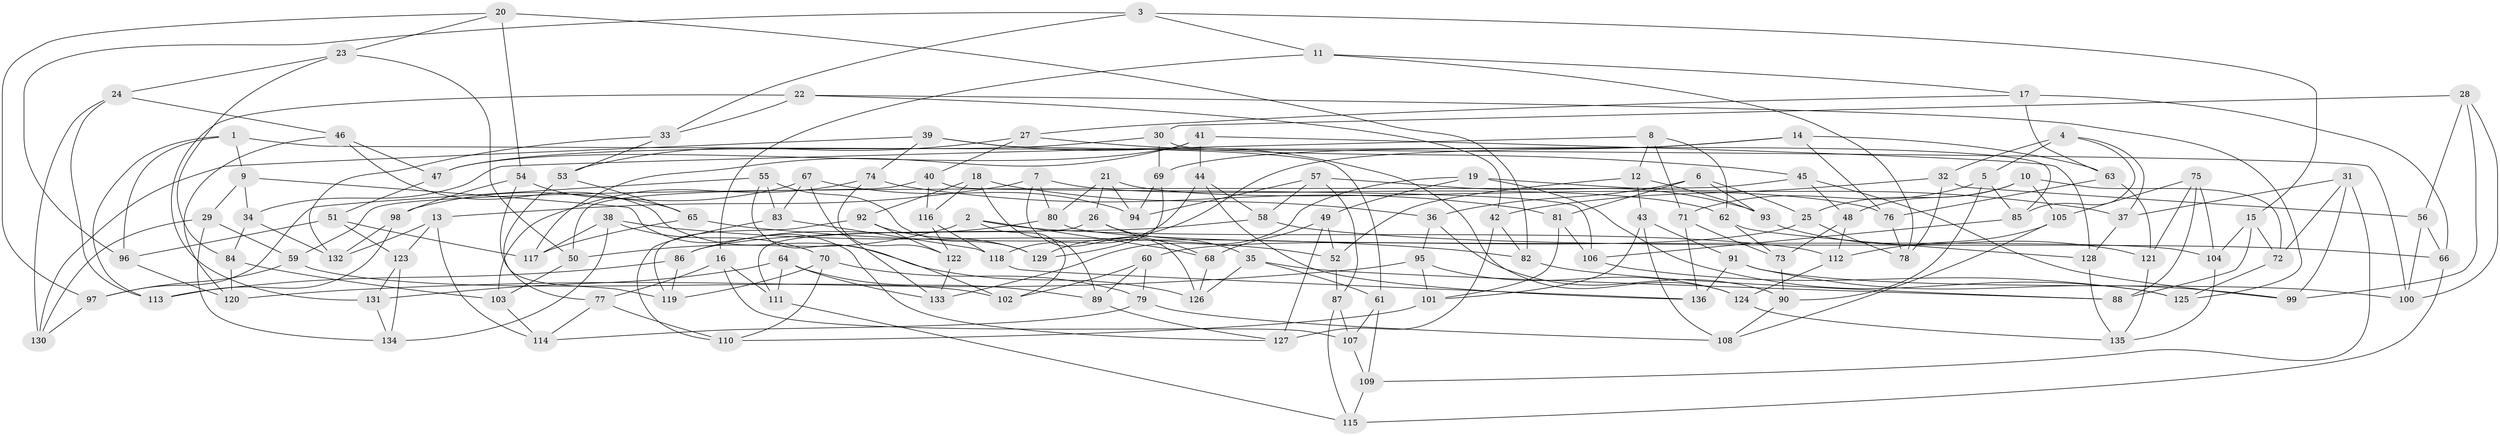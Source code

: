 // Generated by graph-tools (version 1.1) at 2025/50/03/09/25 03:50:49]
// undirected, 136 vertices, 272 edges
graph export_dot {
graph [start="1"]
  node [color=gray90,style=filled];
  1;
  2;
  3;
  4;
  5;
  6;
  7;
  8;
  9;
  10;
  11;
  12;
  13;
  14;
  15;
  16;
  17;
  18;
  19;
  20;
  21;
  22;
  23;
  24;
  25;
  26;
  27;
  28;
  29;
  30;
  31;
  32;
  33;
  34;
  35;
  36;
  37;
  38;
  39;
  40;
  41;
  42;
  43;
  44;
  45;
  46;
  47;
  48;
  49;
  50;
  51;
  52;
  53;
  54;
  55;
  56;
  57;
  58;
  59;
  60;
  61;
  62;
  63;
  64;
  65;
  66;
  67;
  68;
  69;
  70;
  71;
  72;
  73;
  74;
  75;
  76;
  77;
  78;
  79;
  80;
  81;
  82;
  83;
  84;
  85;
  86;
  87;
  88;
  89;
  90;
  91;
  92;
  93;
  94;
  95;
  96;
  97;
  98;
  99;
  100;
  101;
  102;
  103;
  104;
  105;
  106;
  107;
  108;
  109;
  110;
  111;
  112;
  113;
  114;
  115;
  116;
  117;
  118;
  119;
  120;
  121;
  122;
  123;
  124;
  125;
  126;
  127;
  128;
  129;
  130;
  131;
  132;
  133;
  134;
  135;
  136;
  1 -- 9;
  1 -- 96;
  1 -- 113;
  1 -- 100;
  2 -- 50;
  2 -- 68;
  2 -- 102;
  2 -- 112;
  3 -- 33;
  3 -- 11;
  3 -- 96;
  3 -- 15;
  4 -- 32;
  4 -- 85;
  4 -- 5;
  4 -- 37;
  5 -- 85;
  5 -- 71;
  5 -- 90;
  6 -- 93;
  6 -- 25;
  6 -- 36;
  6 -- 81;
  7 -- 13;
  7 -- 80;
  7 -- 126;
  7 -- 62;
  8 -- 34;
  8 -- 12;
  8 -- 62;
  8 -- 71;
  9 -- 34;
  9 -- 29;
  9 -- 127;
  10 -- 72;
  10 -- 25;
  10 -- 105;
  10 -- 48;
  11 -- 16;
  11 -- 17;
  11 -- 78;
  12 -- 52;
  12 -- 93;
  12 -- 43;
  13 -- 123;
  13 -- 114;
  13 -- 132;
  14 -- 129;
  14 -- 63;
  14 -- 76;
  14 -- 69;
  15 -- 88;
  15 -- 104;
  15 -- 72;
  16 -- 77;
  16 -- 111;
  16 -- 107;
  17 -- 27;
  17 -- 63;
  17 -- 66;
  18 -- 36;
  18 -- 92;
  18 -- 116;
  18 -- 89;
  19 -- 49;
  19 -- 125;
  19 -- 37;
  19 -- 133;
  20 -- 23;
  20 -- 97;
  20 -- 82;
  20 -- 54;
  21 -- 80;
  21 -- 76;
  21 -- 26;
  21 -- 94;
  22 -- 131;
  22 -- 42;
  22 -- 125;
  22 -- 33;
  23 -- 50;
  23 -- 24;
  23 -- 84;
  24 -- 46;
  24 -- 130;
  24 -- 113;
  25 -- 60;
  25 -- 78;
  26 -- 111;
  26 -- 68;
  26 -- 35;
  27 -- 53;
  27 -- 45;
  27 -- 40;
  28 -- 56;
  28 -- 99;
  28 -- 100;
  28 -- 30;
  29 -- 59;
  29 -- 134;
  29 -- 130;
  30 -- 85;
  30 -- 47;
  30 -- 69;
  31 -- 109;
  31 -- 99;
  31 -- 37;
  31 -- 72;
  32 -- 56;
  32 -- 78;
  32 -- 42;
  33 -- 132;
  33 -- 53;
  34 -- 84;
  34 -- 132;
  35 -- 61;
  35 -- 126;
  35 -- 88;
  36 -- 90;
  36 -- 95;
  37 -- 128;
  38 -- 52;
  38 -- 117;
  38 -- 70;
  38 -- 134;
  39 -- 124;
  39 -- 74;
  39 -- 61;
  39 -- 130;
  40 -- 106;
  40 -- 50;
  40 -- 116;
  41 -- 47;
  41 -- 44;
  41 -- 128;
  41 -- 117;
  42 -- 82;
  42 -- 127;
  43 -- 108;
  43 -- 91;
  43 -- 101;
  44 -- 118;
  44 -- 58;
  44 -- 136;
  45 -- 48;
  45 -- 59;
  45 -- 99;
  46 -- 126;
  46 -- 47;
  46 -- 120;
  47 -- 51;
  48 -- 112;
  48 -- 73;
  49 -- 68;
  49 -- 127;
  49 -- 52;
  50 -- 103;
  51 -- 117;
  51 -- 96;
  51 -- 123;
  52 -- 87;
  53 -- 65;
  53 -- 77;
  54 -- 65;
  54 -- 98;
  54 -- 119;
  55 -- 83;
  55 -- 97;
  55 -- 102;
  55 -- 129;
  56 -- 100;
  56 -- 66;
  57 -- 94;
  57 -- 87;
  57 -- 58;
  57 -- 93;
  58 -- 66;
  58 -- 86;
  59 -- 97;
  59 -- 102;
  60 -- 102;
  60 -- 79;
  60 -- 89;
  61 -- 107;
  61 -- 109;
  62 -- 128;
  62 -- 73;
  63 -- 121;
  63 -- 76;
  64 -- 133;
  64 -- 89;
  64 -- 111;
  64 -- 131;
  65 -- 117;
  65 -- 82;
  66 -- 115;
  67 -- 133;
  67 -- 94;
  67 -- 98;
  67 -- 83;
  68 -- 126;
  69 -- 129;
  69 -- 94;
  70 -- 119;
  70 -- 79;
  70 -- 110;
  71 -- 136;
  71 -- 73;
  72 -- 125;
  73 -- 90;
  74 -- 103;
  74 -- 81;
  74 -- 122;
  75 -- 105;
  75 -- 88;
  75 -- 121;
  75 -- 104;
  76 -- 78;
  77 -- 114;
  77 -- 110;
  79 -- 108;
  79 -- 114;
  80 -- 104;
  80 -- 86;
  81 -- 101;
  81 -- 106;
  82 -- 88;
  83 -- 118;
  83 -- 110;
  84 -- 103;
  84 -- 120;
  85 -- 106;
  86 -- 119;
  86 -- 113;
  87 -- 107;
  87 -- 115;
  89 -- 127;
  90 -- 108;
  91 -- 136;
  91 -- 99;
  91 -- 100;
  92 -- 129;
  92 -- 122;
  92 -- 119;
  93 -- 121;
  95 -- 101;
  95 -- 124;
  95 -- 120;
  96 -- 120;
  97 -- 130;
  98 -- 132;
  98 -- 113;
  101 -- 110;
  103 -- 114;
  104 -- 135;
  105 -- 108;
  105 -- 112;
  106 -- 125;
  107 -- 109;
  109 -- 115;
  111 -- 115;
  112 -- 124;
  116 -- 118;
  116 -- 122;
  118 -- 136;
  121 -- 135;
  122 -- 133;
  123 -- 134;
  123 -- 131;
  124 -- 135;
  128 -- 135;
  131 -- 134;
}
